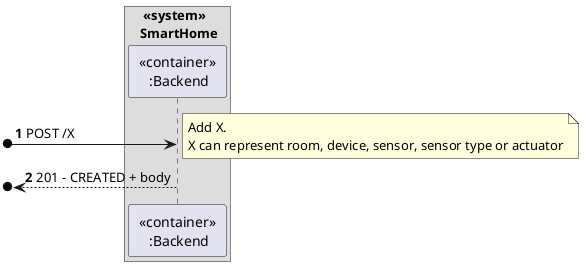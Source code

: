 @startuml
'https://plantuml.com/sequence-diagram

autonumber

box "  <<system>> \n SmartHome"
    participant " <<container>> \n :Backend" as backend
end box



[o-> backend: POST /X

note right
  Add X.
  X can represent room, device, sensor, sensor type or actuator
end note

[o<-- backend: 201 - CREATED + body



@enduml